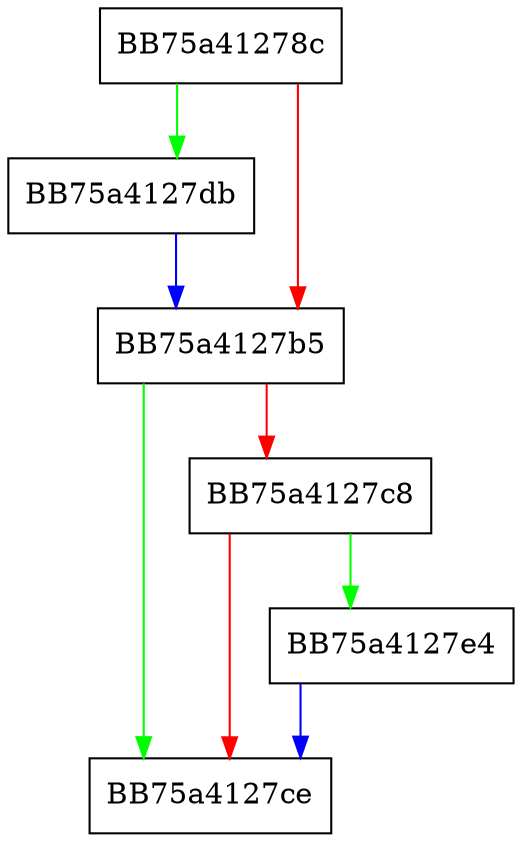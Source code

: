 digraph UtilOpenProcess {
  node [shape="box"];
  graph [splines=ortho];
  BB75a41278c -> BB75a4127db [color="green"];
  BB75a41278c -> BB75a4127b5 [color="red"];
  BB75a4127b5 -> BB75a4127ce [color="green"];
  BB75a4127b5 -> BB75a4127c8 [color="red"];
  BB75a4127c8 -> BB75a4127e4 [color="green"];
  BB75a4127c8 -> BB75a4127ce [color="red"];
  BB75a4127db -> BB75a4127b5 [color="blue"];
  BB75a4127e4 -> BB75a4127ce [color="blue"];
}